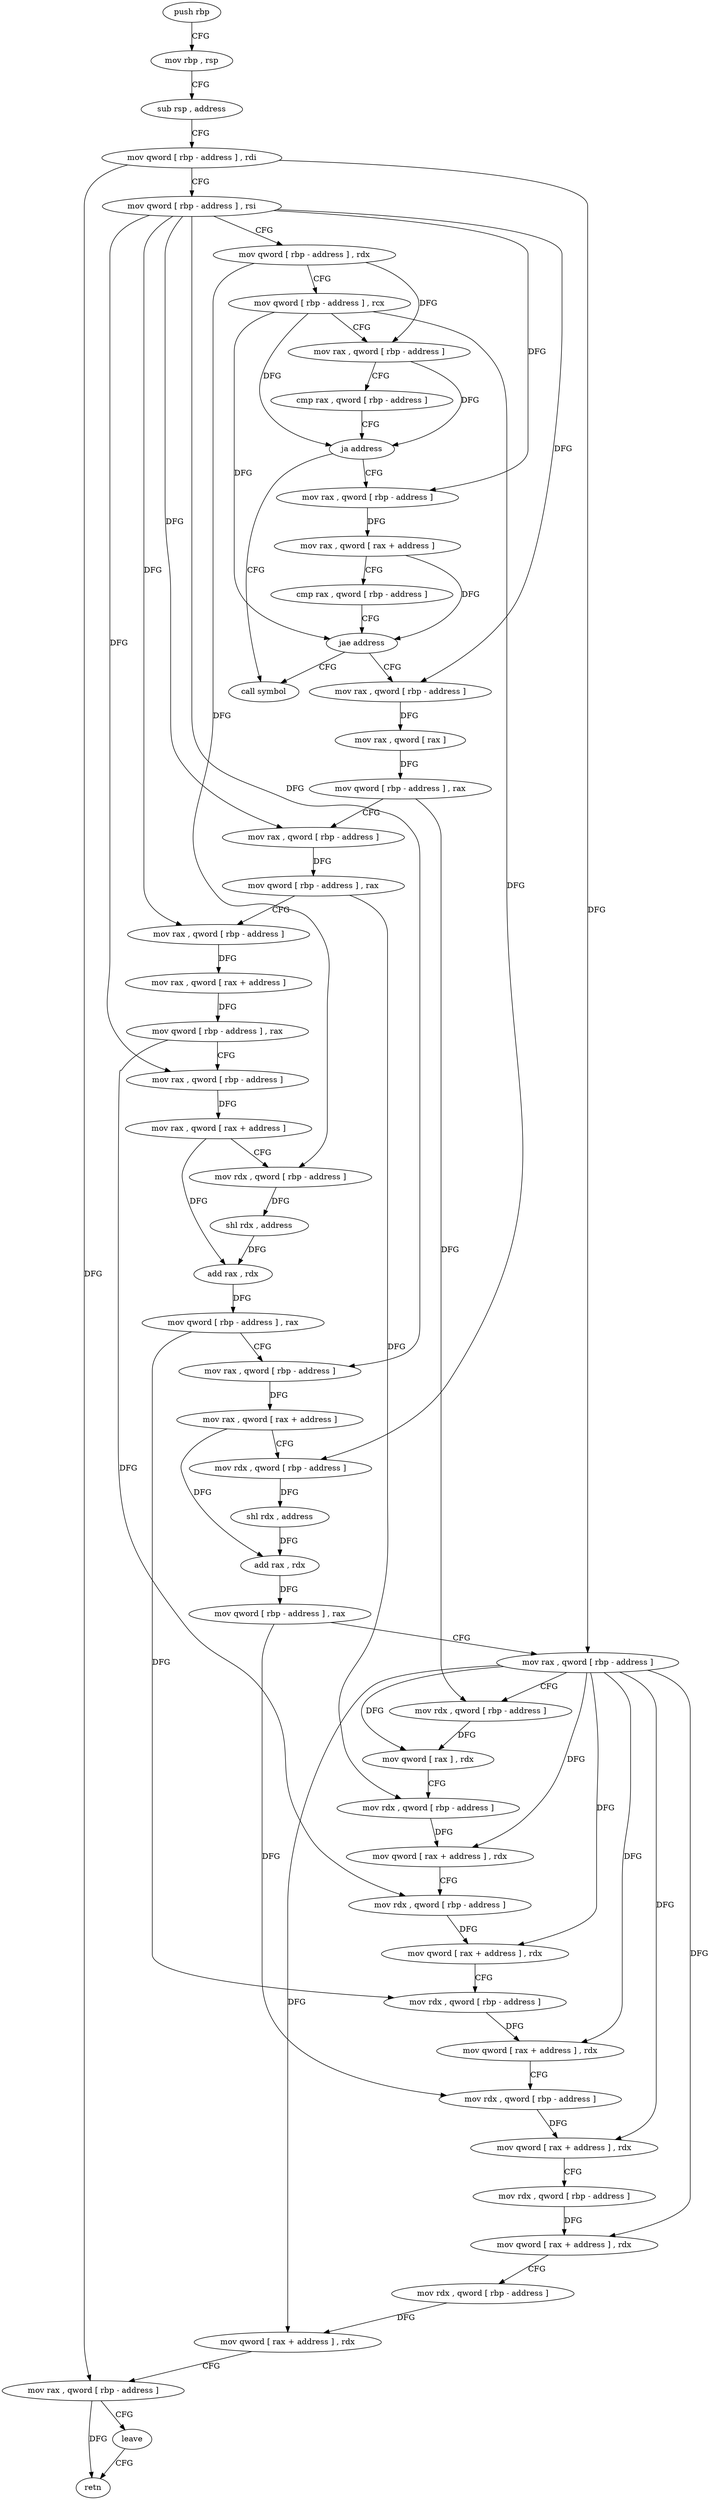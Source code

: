 digraph "func" {
"194966" [label = "push rbp" ]
"194967" [label = "mov rbp , rsp" ]
"194970" [label = "sub rsp , address" ]
"194974" [label = "mov qword [ rbp - address ] , rdi" ]
"194978" [label = "mov qword [ rbp - address ] , rsi" ]
"194982" [label = "mov qword [ rbp - address ] , rdx" ]
"194986" [label = "mov qword [ rbp - address ] , rcx" ]
"194990" [label = "mov rax , qword [ rbp - address ]" ]
"194994" [label = "cmp rax , qword [ rbp - address ]" ]
"194998" [label = "ja address" ]
"195014" [label = "call symbol" ]
"195000" [label = "mov rax , qword [ rbp - address ]" ]
"195004" [label = "mov rax , qword [ rax + address ]" ]
"195008" [label = "cmp rax , qword [ rbp - address ]" ]
"195012" [label = "jae address" ]
"195019" [label = "mov rax , qword [ rbp - address ]" ]
"195023" [label = "mov rax , qword [ rax ]" ]
"195026" [label = "mov qword [ rbp - address ] , rax" ]
"195030" [label = "mov rax , qword [ rbp - address ]" ]
"195034" [label = "mov qword [ rbp - address ] , rax" ]
"195038" [label = "mov rax , qword [ rbp - address ]" ]
"195042" [label = "mov rax , qword [ rax + address ]" ]
"195046" [label = "mov qword [ rbp - address ] , rax" ]
"195050" [label = "mov rax , qword [ rbp - address ]" ]
"195054" [label = "mov rax , qword [ rax + address ]" ]
"195058" [label = "mov rdx , qword [ rbp - address ]" ]
"195062" [label = "shl rdx , address" ]
"195066" [label = "add rax , rdx" ]
"195069" [label = "mov qword [ rbp - address ] , rax" ]
"195073" [label = "mov rax , qword [ rbp - address ]" ]
"195077" [label = "mov rax , qword [ rax + address ]" ]
"195081" [label = "mov rdx , qword [ rbp - address ]" ]
"195085" [label = "shl rdx , address" ]
"195089" [label = "add rax , rdx" ]
"195092" [label = "mov qword [ rbp - address ] , rax" ]
"195096" [label = "mov rax , qword [ rbp - address ]" ]
"195100" [label = "mov rdx , qword [ rbp - address ]" ]
"195104" [label = "mov qword [ rax ] , rdx" ]
"195107" [label = "mov rdx , qword [ rbp - address ]" ]
"195111" [label = "mov qword [ rax + address ] , rdx" ]
"195115" [label = "mov rdx , qword [ rbp - address ]" ]
"195119" [label = "mov qword [ rax + address ] , rdx" ]
"195123" [label = "mov rdx , qword [ rbp - address ]" ]
"195127" [label = "mov qword [ rax + address ] , rdx" ]
"195131" [label = "mov rdx , qword [ rbp - address ]" ]
"195135" [label = "mov qword [ rax + address ] , rdx" ]
"195139" [label = "mov rdx , qword [ rbp - address ]" ]
"195143" [label = "mov qword [ rax + address ] , rdx" ]
"195147" [label = "mov rdx , qword [ rbp - address ]" ]
"195151" [label = "mov qword [ rax + address ] , rdx" ]
"195155" [label = "mov rax , qword [ rbp - address ]" ]
"195159" [label = "leave" ]
"195160" [label = "retn" ]
"194966" -> "194967" [ label = "CFG" ]
"194967" -> "194970" [ label = "CFG" ]
"194970" -> "194974" [ label = "CFG" ]
"194974" -> "194978" [ label = "CFG" ]
"194974" -> "195096" [ label = "DFG" ]
"194974" -> "195155" [ label = "DFG" ]
"194978" -> "194982" [ label = "CFG" ]
"194978" -> "195000" [ label = "DFG" ]
"194978" -> "195019" [ label = "DFG" ]
"194978" -> "195030" [ label = "DFG" ]
"194978" -> "195038" [ label = "DFG" ]
"194978" -> "195050" [ label = "DFG" ]
"194978" -> "195073" [ label = "DFG" ]
"194982" -> "194986" [ label = "CFG" ]
"194982" -> "194990" [ label = "DFG" ]
"194982" -> "195058" [ label = "DFG" ]
"194986" -> "194990" [ label = "CFG" ]
"194986" -> "194998" [ label = "DFG" ]
"194986" -> "195012" [ label = "DFG" ]
"194986" -> "195081" [ label = "DFG" ]
"194990" -> "194994" [ label = "CFG" ]
"194990" -> "194998" [ label = "DFG" ]
"194994" -> "194998" [ label = "CFG" ]
"194998" -> "195014" [ label = "CFG" ]
"194998" -> "195000" [ label = "CFG" ]
"195000" -> "195004" [ label = "DFG" ]
"195004" -> "195008" [ label = "CFG" ]
"195004" -> "195012" [ label = "DFG" ]
"195008" -> "195012" [ label = "CFG" ]
"195012" -> "195019" [ label = "CFG" ]
"195012" -> "195014" [ label = "CFG" ]
"195019" -> "195023" [ label = "DFG" ]
"195023" -> "195026" [ label = "DFG" ]
"195026" -> "195030" [ label = "CFG" ]
"195026" -> "195100" [ label = "DFG" ]
"195030" -> "195034" [ label = "DFG" ]
"195034" -> "195038" [ label = "CFG" ]
"195034" -> "195107" [ label = "DFG" ]
"195038" -> "195042" [ label = "DFG" ]
"195042" -> "195046" [ label = "DFG" ]
"195046" -> "195050" [ label = "CFG" ]
"195046" -> "195115" [ label = "DFG" ]
"195050" -> "195054" [ label = "DFG" ]
"195054" -> "195058" [ label = "CFG" ]
"195054" -> "195066" [ label = "DFG" ]
"195058" -> "195062" [ label = "DFG" ]
"195062" -> "195066" [ label = "DFG" ]
"195066" -> "195069" [ label = "DFG" ]
"195069" -> "195073" [ label = "CFG" ]
"195069" -> "195123" [ label = "DFG" ]
"195073" -> "195077" [ label = "DFG" ]
"195077" -> "195081" [ label = "CFG" ]
"195077" -> "195089" [ label = "DFG" ]
"195081" -> "195085" [ label = "DFG" ]
"195085" -> "195089" [ label = "DFG" ]
"195089" -> "195092" [ label = "DFG" ]
"195092" -> "195096" [ label = "CFG" ]
"195092" -> "195131" [ label = "DFG" ]
"195096" -> "195100" [ label = "CFG" ]
"195096" -> "195104" [ label = "DFG" ]
"195096" -> "195111" [ label = "DFG" ]
"195096" -> "195119" [ label = "DFG" ]
"195096" -> "195127" [ label = "DFG" ]
"195096" -> "195135" [ label = "DFG" ]
"195096" -> "195143" [ label = "DFG" ]
"195096" -> "195151" [ label = "DFG" ]
"195100" -> "195104" [ label = "DFG" ]
"195104" -> "195107" [ label = "CFG" ]
"195107" -> "195111" [ label = "DFG" ]
"195111" -> "195115" [ label = "CFG" ]
"195115" -> "195119" [ label = "DFG" ]
"195119" -> "195123" [ label = "CFG" ]
"195123" -> "195127" [ label = "DFG" ]
"195127" -> "195131" [ label = "CFG" ]
"195131" -> "195135" [ label = "DFG" ]
"195135" -> "195139" [ label = "CFG" ]
"195139" -> "195143" [ label = "DFG" ]
"195143" -> "195147" [ label = "CFG" ]
"195147" -> "195151" [ label = "DFG" ]
"195151" -> "195155" [ label = "CFG" ]
"195155" -> "195159" [ label = "CFG" ]
"195155" -> "195160" [ label = "DFG" ]
"195159" -> "195160" [ label = "CFG" ]
}
